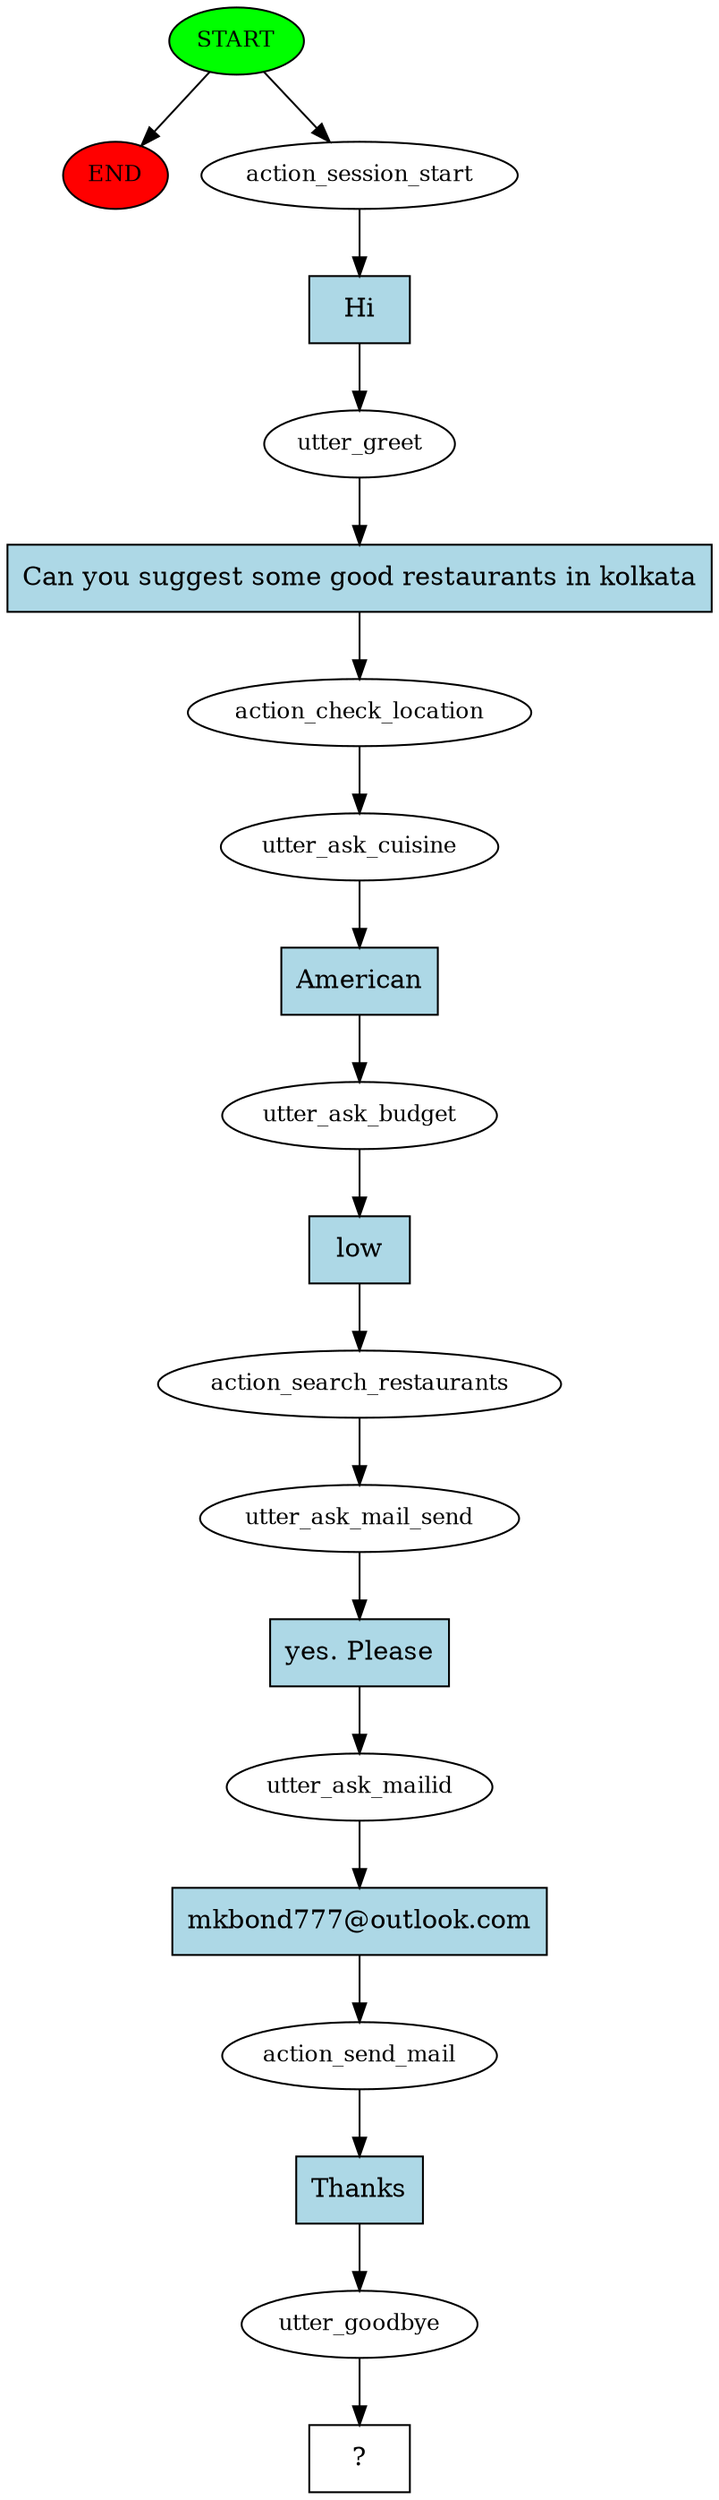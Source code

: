 digraph  {
0 [class="start active", fillcolor=green, fontsize=12, label=START, style=filled];
"-1" [class=end, fillcolor=red, fontsize=12, label=END, style=filled];
1 [class=active, fontsize=12, label=action_session_start];
2 [class=active, fontsize=12, label=utter_greet];
3 [class=active, fontsize=12, label=action_check_location];
4 [class=active, fontsize=12, label=utter_ask_cuisine];
5 [class=active, fontsize=12, label=utter_ask_budget];
6 [class=active, fontsize=12, label=action_search_restaurants];
7 [class=active, fontsize=12, label=utter_ask_mail_send];
8 [class=active, fontsize=12, label=utter_ask_mailid];
9 [class=active, fontsize=12, label=action_send_mail];
10 [class=active, fontsize=12, label=utter_goodbye];
11 [class="intent dashed active", label="  ?  ", shape=rect];
12 [class="intent active", fillcolor=lightblue, label=Hi, shape=rect, style=filled];
13 [class="intent active", fillcolor=lightblue, label="Can you suggest some good restaurants in kolkata", shape=rect, style=filled];
14 [class="intent active", fillcolor=lightblue, label=American, shape=rect, style=filled];
15 [class="intent active", fillcolor=lightblue, label=low, shape=rect, style=filled];
16 [class="intent active", fillcolor=lightblue, label="yes. Please", shape=rect, style=filled];
17 [class="intent active", fillcolor=lightblue, label="mkbond777@outlook.com", shape=rect, style=filled];
18 [class="intent active", fillcolor=lightblue, label=Thanks, shape=rect, style=filled];
0 -> "-1"  [class="", key=NONE, label=""];
0 -> 1  [class=active, key=NONE, label=""];
1 -> 12  [class=active, key=0];
2 -> 13  [class=active, key=0];
3 -> 4  [class=active, key=NONE, label=""];
4 -> 14  [class=active, key=0];
5 -> 15  [class=active, key=0];
6 -> 7  [class=active, key=NONE, label=""];
7 -> 16  [class=active, key=0];
8 -> 17  [class=active, key=0];
9 -> 18  [class=active, key=0];
10 -> 11  [class=active, key=NONE, label=""];
12 -> 2  [class=active, key=0];
13 -> 3  [class=active, key=0];
14 -> 5  [class=active, key=0];
15 -> 6  [class=active, key=0];
16 -> 8  [class=active, key=0];
17 -> 9  [class=active, key=0];
18 -> 10  [class=active, key=0];
}
